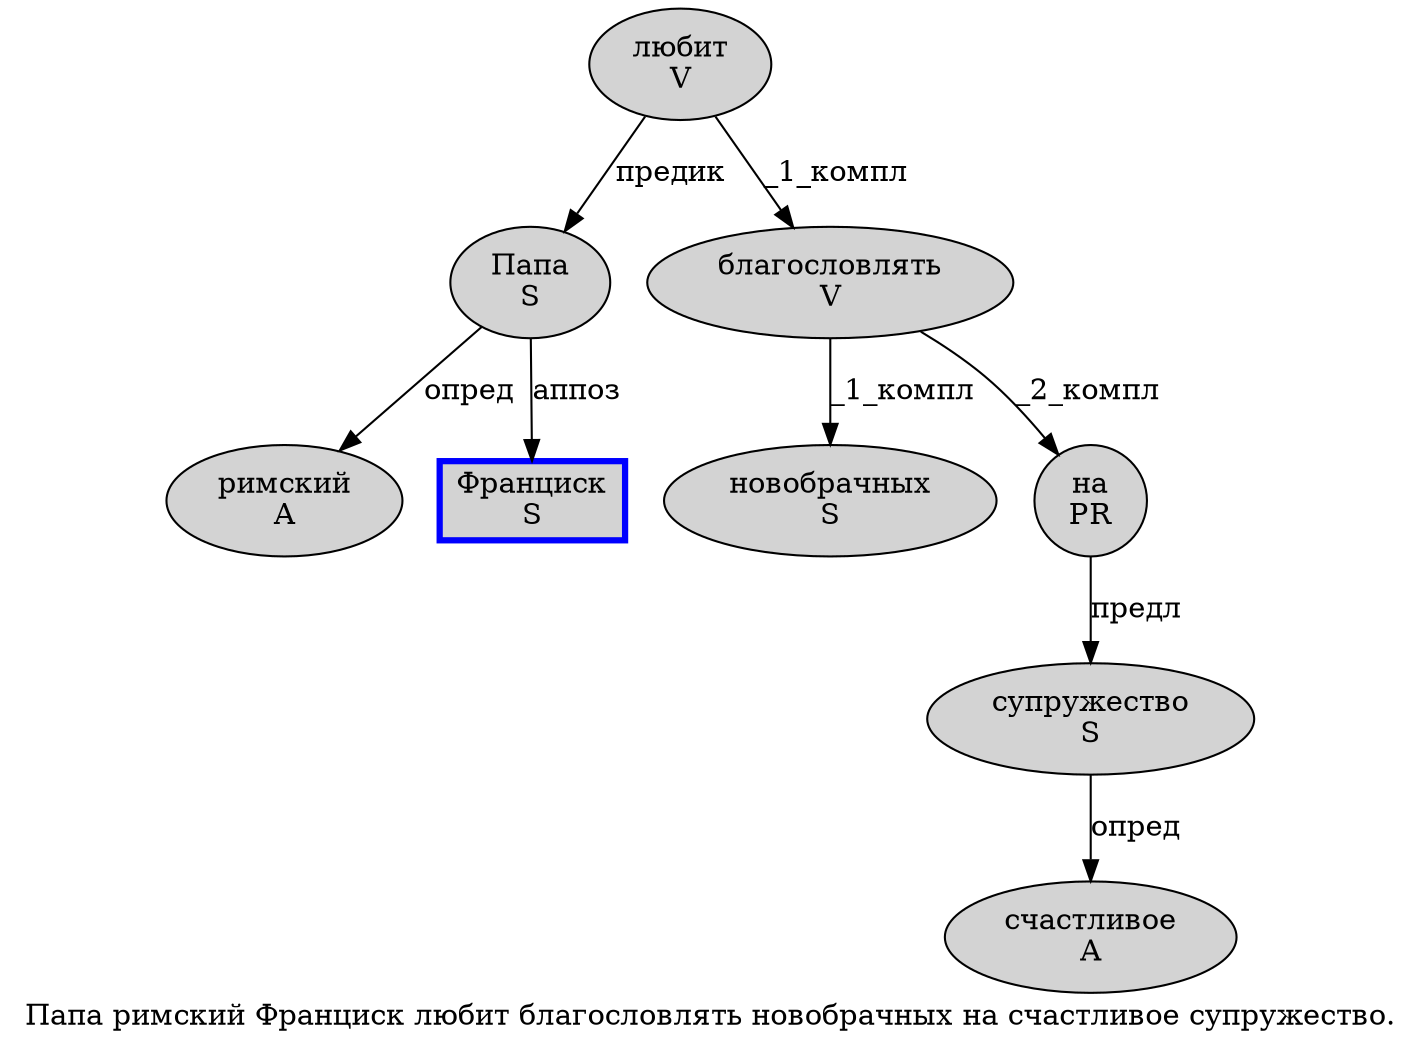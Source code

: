 digraph SENTENCE_188 {
	graph [label="Папа римский Франциск любит благословлять новобрачных на счастливое супружество."]
	node [style=filled]
		0 [label="Папа
S" color="" fillcolor=lightgray penwidth=1 shape=ellipse]
		1 [label="римский
A" color="" fillcolor=lightgray penwidth=1 shape=ellipse]
		2 [label="Франциск
S" color=blue fillcolor=lightgray penwidth=3 shape=box]
		3 [label="любит
V" color="" fillcolor=lightgray penwidth=1 shape=ellipse]
		4 [label="благословлять
V" color="" fillcolor=lightgray penwidth=1 shape=ellipse]
		5 [label="новобрачных
S" color="" fillcolor=lightgray penwidth=1 shape=ellipse]
		6 [label="на
PR" color="" fillcolor=lightgray penwidth=1 shape=ellipse]
		7 [label="счастливое
A" color="" fillcolor=lightgray penwidth=1 shape=ellipse]
		8 [label="супружество
S" color="" fillcolor=lightgray penwidth=1 shape=ellipse]
			6 -> 8 [label="предл"]
			4 -> 5 [label="_1_компл"]
			4 -> 6 [label="_2_компл"]
			0 -> 1 [label="опред"]
			0 -> 2 [label="аппоз"]
			3 -> 0 [label="предик"]
			3 -> 4 [label="_1_компл"]
			8 -> 7 [label="опред"]
}